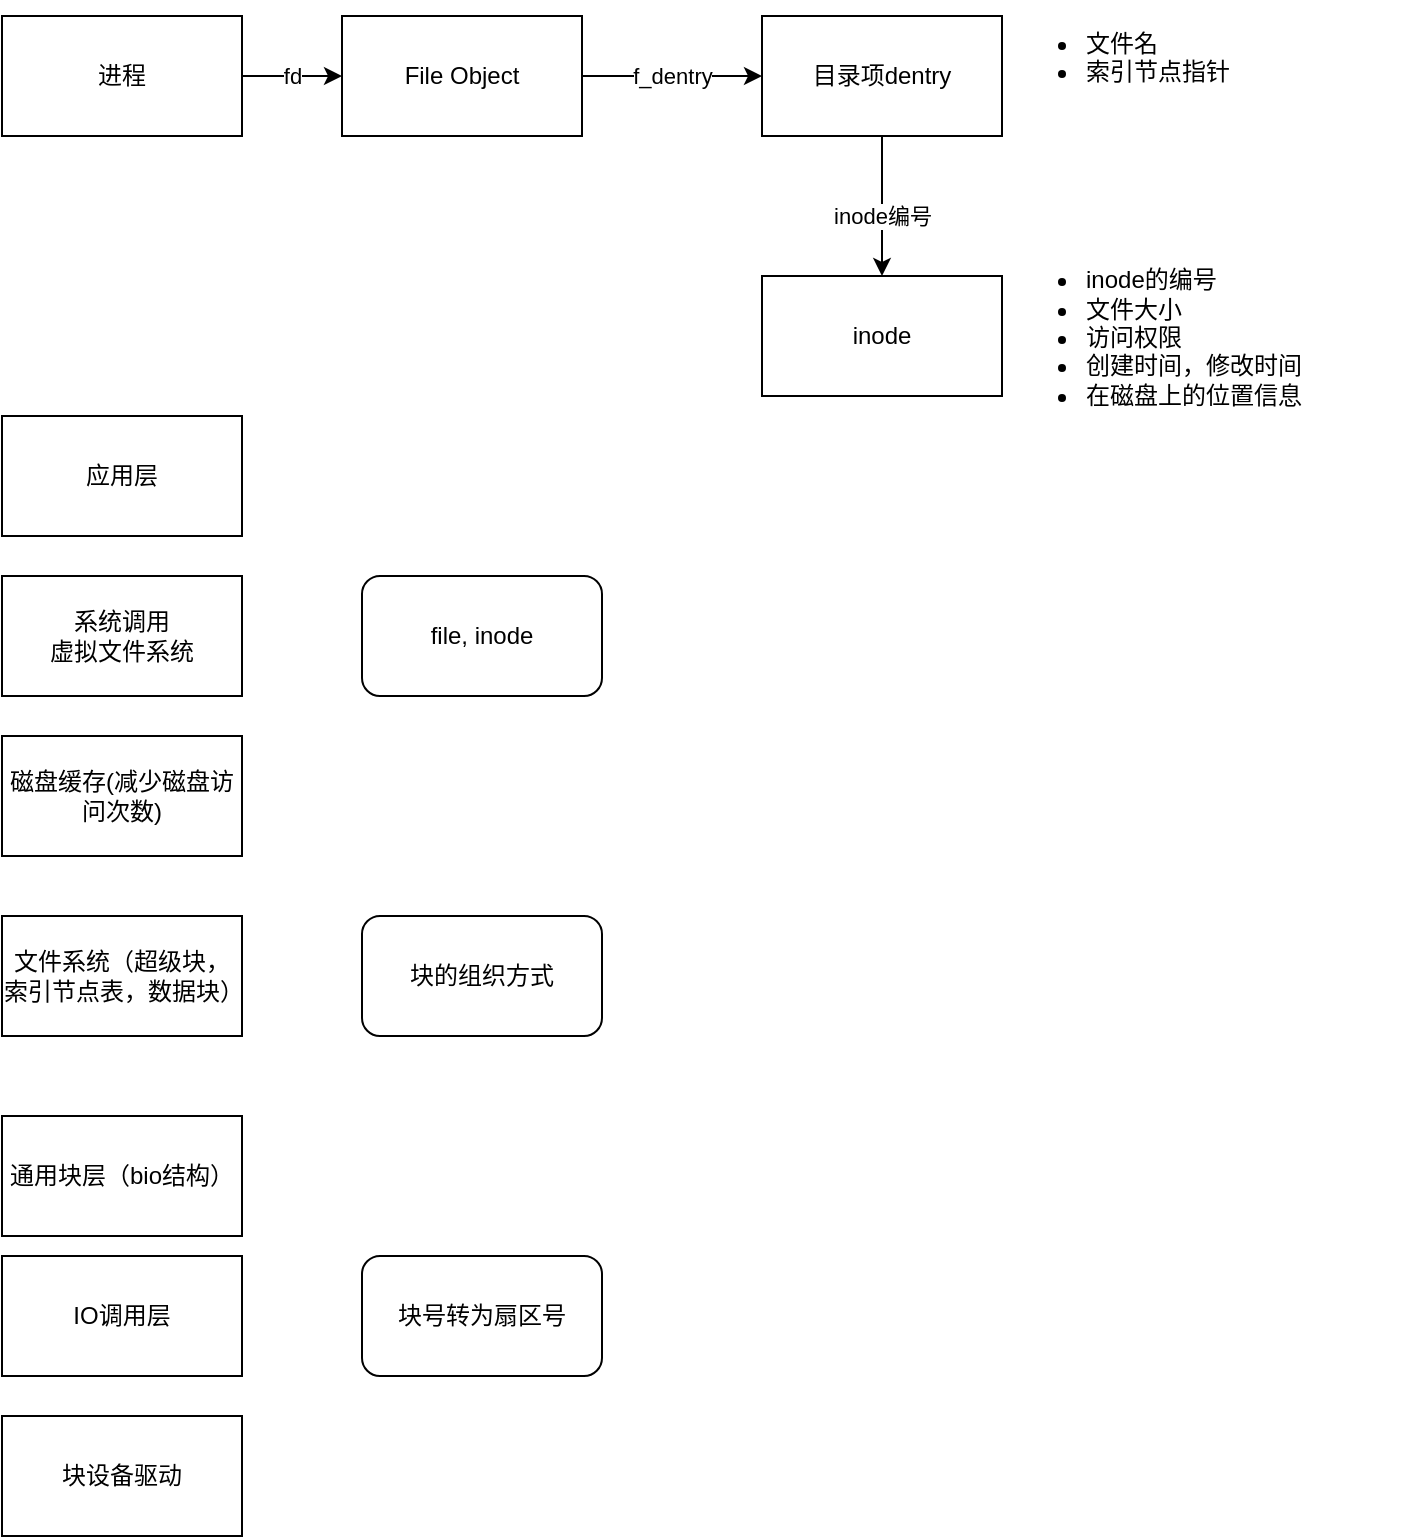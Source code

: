<mxfile>
    <diagram id="O8c38OAF9wMXa5fqlbxW" name="第 1 页">
        <mxGraphModel dx="951" dy="564" grid="1" gridSize="10" guides="1" tooltips="1" connect="1" arrows="1" fold="1" page="1" pageScale="1" pageWidth="827" pageHeight="1169" math="0" shadow="0">
            <root>
                <mxCell id="0"/>
                <mxCell id="1" parent="0"/>
                <mxCell id="2" value="inode" style="rounded=0;whiteSpace=wrap;html=1;" vertex="1" parent="1">
                    <mxGeometry x="440" y="330" width="120" height="60" as="geometry"/>
                </mxCell>
                <mxCell id="3" value="&lt;ul&gt;&lt;li&gt;inode的编号&lt;/li&gt;&lt;li&gt;文件大小&lt;/li&gt;&lt;li&gt;访问权限&lt;/li&gt;&lt;li&gt;创建时间，修改时间&lt;/li&gt;&lt;li&gt;在磁盘上的位置信息&lt;/li&gt;&lt;/ul&gt;&lt;div&gt;&lt;br&gt;&lt;/div&gt;&lt;div&gt;&lt;br&gt;&lt;/div&gt;" style="text;strokeColor=none;fillColor=none;html=1;whiteSpace=wrap;verticalAlign=middle;overflow=hidden;" vertex="1" parent="1">
                    <mxGeometry x="560" y="300" width="200" height="150" as="geometry"/>
                </mxCell>
                <mxCell id="21" style="edgeStyle=orthogonalEdgeStyle;rounded=0;orthogonalLoop=1;jettySize=auto;html=1;exitX=0.5;exitY=1;exitDx=0;exitDy=0;" edge="1" parent="1" source="4" target="2">
                    <mxGeometry relative="1" as="geometry"/>
                </mxCell>
                <mxCell id="23" value="inode编号" style="edgeLabel;html=1;align=center;verticalAlign=middle;resizable=0;points=[];" vertex="1" connectable="0" parent="21">
                    <mxGeometry x="0.132" relative="1" as="geometry">
                        <mxPoint as="offset"/>
                    </mxGeometry>
                </mxCell>
                <mxCell id="4" value="目录项dentry" style="rounded=0;whiteSpace=wrap;html=1;" vertex="1" parent="1">
                    <mxGeometry x="440" y="200" width="120" height="60" as="geometry"/>
                </mxCell>
                <mxCell id="5" value="&lt;ul&gt;&lt;li&gt;文件名&lt;/li&gt;&lt;li&gt;索引节点指针&lt;/li&gt;&lt;/ul&gt;&lt;div&gt;&lt;br&gt;&lt;/div&gt;&lt;div&gt;&lt;br&gt;&lt;/div&gt;" style="text;strokeColor=none;fillColor=none;html=1;whiteSpace=wrap;verticalAlign=middle;overflow=hidden;" vertex="1" parent="1">
                    <mxGeometry x="560" y="192" width="200" height="70" as="geometry"/>
                </mxCell>
                <mxCell id="6" value="应用层" style="rounded=0;whiteSpace=wrap;html=1;" vertex="1" parent="1">
                    <mxGeometry x="60" y="400" width="120" height="60" as="geometry"/>
                </mxCell>
                <mxCell id="7" value="系统调用&lt;br&gt;虚拟文件系统" style="rounded=0;whiteSpace=wrap;html=1;" vertex="1" parent="1">
                    <mxGeometry x="60" y="480" width="120" height="60" as="geometry"/>
                </mxCell>
                <mxCell id="8" value="磁盘缓存(减少磁盘访问次数)" style="rounded=0;whiteSpace=wrap;html=1;" vertex="1" parent="1">
                    <mxGeometry x="60" y="560" width="120" height="60" as="geometry"/>
                </mxCell>
                <mxCell id="9" value="文件系统（超级块，索引节点表，数据块）" style="rounded=0;whiteSpace=wrap;html=1;" vertex="1" parent="1">
                    <mxGeometry x="60" y="650" width="120" height="60" as="geometry"/>
                </mxCell>
                <mxCell id="10" value="块的组织方式" style="rounded=1;whiteSpace=wrap;html=1;" vertex="1" parent="1">
                    <mxGeometry x="240" y="650" width="120" height="60" as="geometry"/>
                </mxCell>
                <mxCell id="11" value="通用块层（bio结构）" style="rounded=0;whiteSpace=wrap;html=1;" vertex="1" parent="1">
                    <mxGeometry x="60" y="750" width="120" height="60" as="geometry"/>
                </mxCell>
                <mxCell id="12" value="块设备驱动" style="rounded=0;whiteSpace=wrap;html=1;" vertex="1" parent="1">
                    <mxGeometry x="60" y="900" width="120" height="60" as="geometry"/>
                </mxCell>
                <mxCell id="13" value="IO调用层" style="rounded=0;whiteSpace=wrap;html=1;" vertex="1" parent="1">
                    <mxGeometry x="60" y="820" width="120" height="60" as="geometry"/>
                </mxCell>
                <mxCell id="14" value="块号转为扇区号" style="rounded=1;whiteSpace=wrap;html=1;" vertex="1" parent="1">
                    <mxGeometry x="240" y="820" width="120" height="60" as="geometry"/>
                </mxCell>
                <mxCell id="15" value="file, inode" style="rounded=1;whiteSpace=wrap;html=1;" vertex="1" parent="1">
                    <mxGeometry x="240" y="480" width="120" height="60" as="geometry"/>
                </mxCell>
                <mxCell id="19" value="fd" style="edgeStyle=orthogonalEdgeStyle;rounded=0;orthogonalLoop=1;jettySize=auto;html=1;exitX=1;exitY=0.5;exitDx=0;exitDy=0;entryX=0;entryY=0.5;entryDx=0;entryDy=0;" edge="1" parent="1" source="16" target="18">
                    <mxGeometry relative="1" as="geometry"/>
                </mxCell>
                <mxCell id="16" value="进程" style="rounded=0;whiteSpace=wrap;html=1;" vertex="1" parent="1">
                    <mxGeometry x="60" y="200" width="120" height="60" as="geometry"/>
                </mxCell>
                <mxCell id="20" style="edgeStyle=orthogonalEdgeStyle;rounded=0;orthogonalLoop=1;jettySize=auto;html=1;exitX=1;exitY=0.5;exitDx=0;exitDy=0;entryX=0;entryY=0.5;entryDx=0;entryDy=0;" edge="1" parent="1" source="18" target="4">
                    <mxGeometry relative="1" as="geometry"/>
                </mxCell>
                <mxCell id="22" value="f_dentry&lt;br&gt;" style="edgeLabel;html=1;align=center;verticalAlign=middle;resizable=0;points=[];" vertex="1" connectable="0" parent="20">
                    <mxGeometry relative="1" as="geometry">
                        <mxPoint as="offset"/>
                    </mxGeometry>
                </mxCell>
                <mxCell id="18" value="File Object" style="rounded=0;whiteSpace=wrap;html=1;" vertex="1" parent="1">
                    <mxGeometry x="230" y="200" width="120" height="60" as="geometry"/>
                </mxCell>
            </root>
        </mxGraphModel>
    </diagram>
</mxfile>
